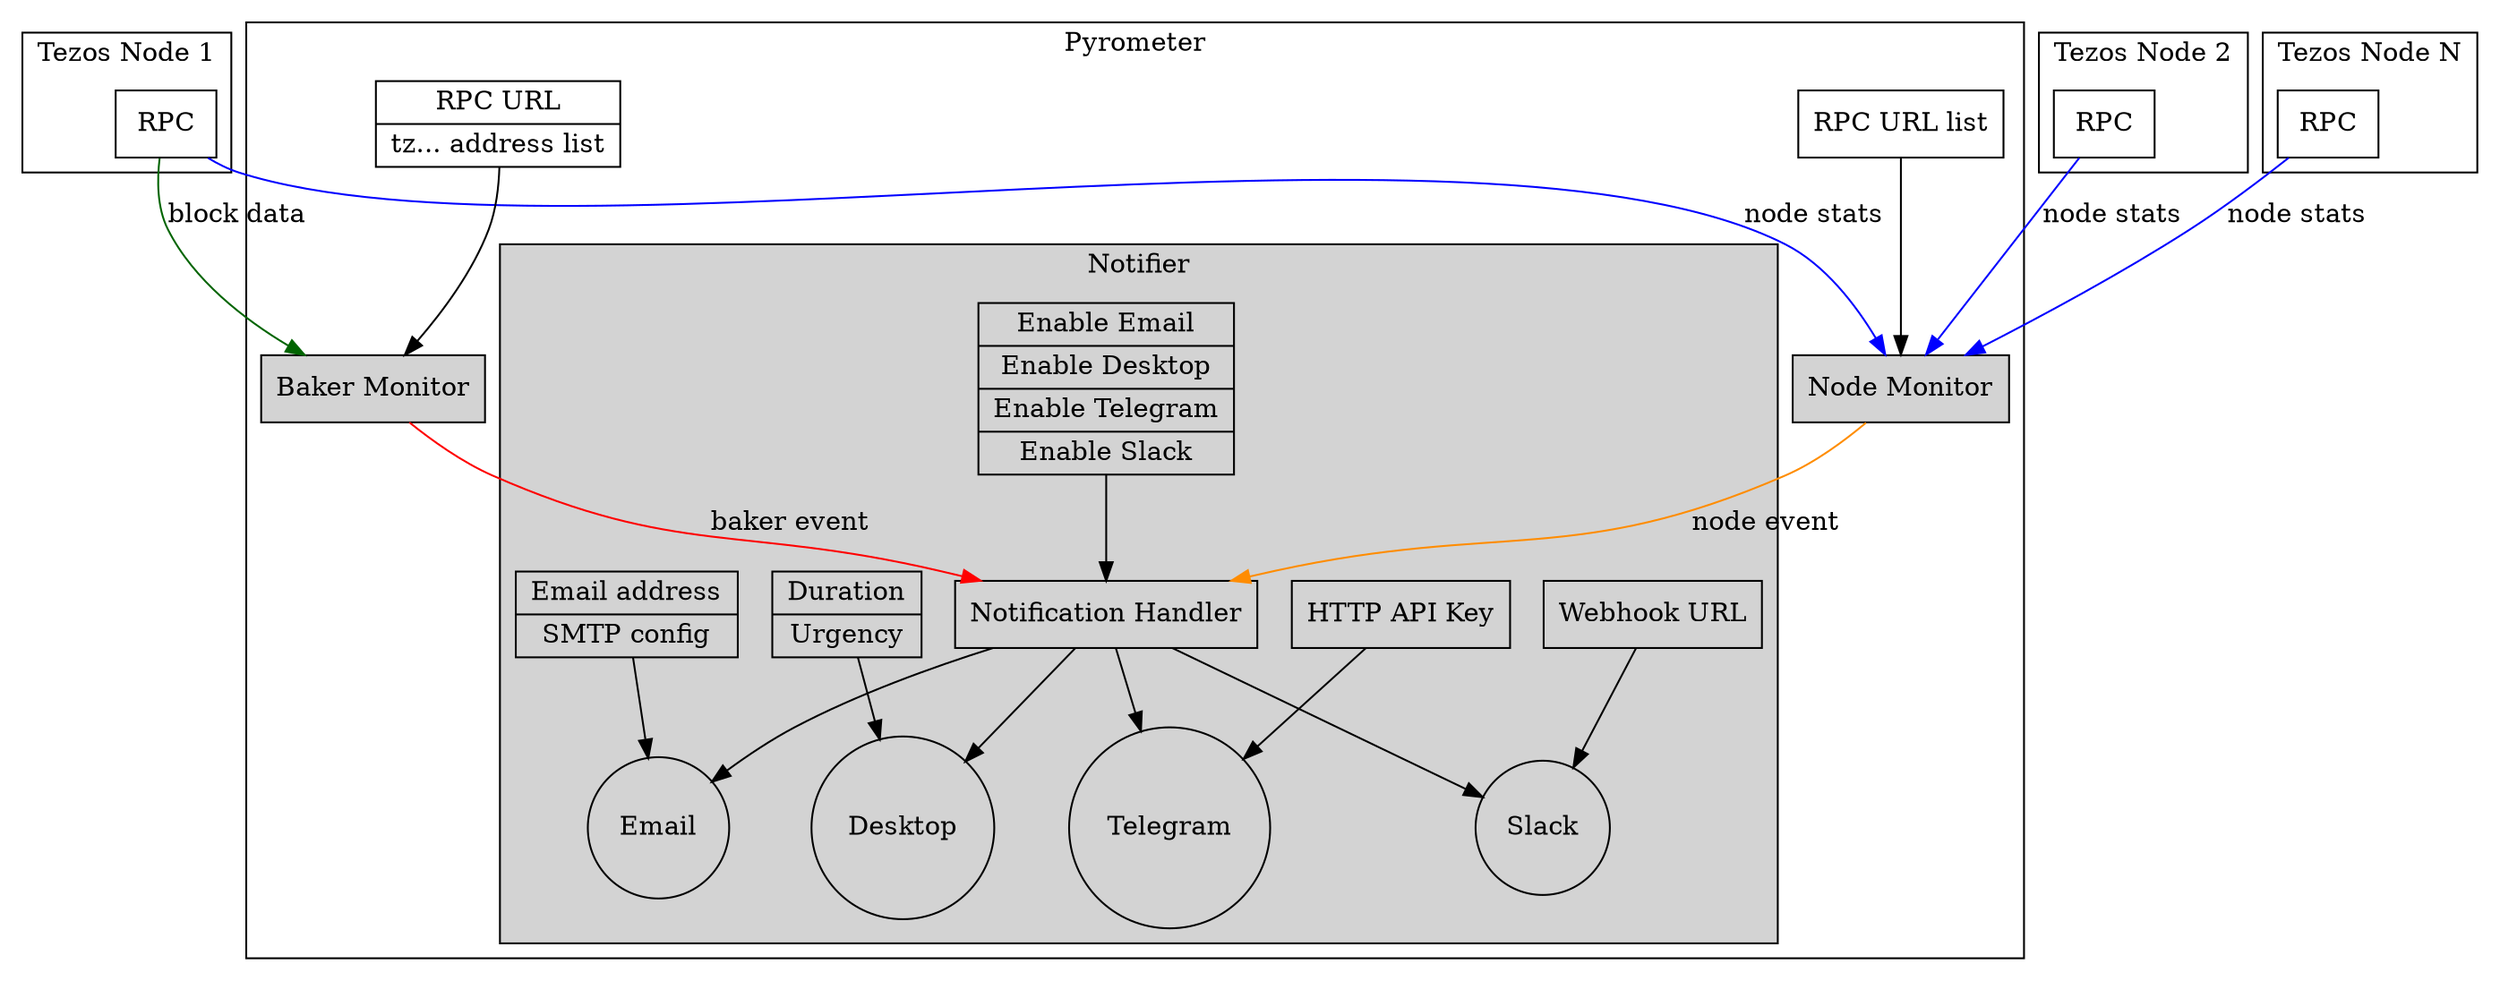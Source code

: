 digraph World {

subgraph cluster_tezos_node1 {
        node[shape=rectangle];
        tezos_node_rpc1[label="RPC"];
        label="Tezos Node 1"
}

subgraph cluster_tezos_node2 {
        node[shape=rectangle];
        tezos_node_rpc2[label="RPC"];
        label="Tezos Node 2"
}

subgraph cluster_tezos_nodeN {
        node[shape=rectangle];
        tezos_node_rpcN[label="RPC"];
        label="Tezos Node N"
}

subgraph cluster_pyrometer {
        node[shape=rectangle];
        node_monitor[label="Node Monitor", style="filled"];
        baker_monitor[label="Baker Monitor", style="filled"]
        node_monitor -> notification_handler [label="node event", color="darkorange"];
        baker_monitor -> notification_handler [label="baker event", color="red"];
        tezos_node_rpc1 -> baker_monitor [label="block data", color="darkgreen"];
        tezos_node_rpc1 -> node_monitor [label="node stats", color="blue"];
        tezos_node_rpc2 -> node_monitor [label="node stats", color="blue"];
        tezos_node_rpcN -> node_monitor [label="node stats", color="blue"];
        label = "Pyrometer";
        subgraph cluster_notifier {
                style=filled
                node[shape=circle];
                notification_handler[shape=rectangle,
                                     label="Notification Handler"]
                channel_email[label="Email"];
                channel_desktop[label="Desktop"];
                channel_telegram[label="Telegram"];
                channel_slack[label="Slack"];

                notification_handler -> channel_email
                notification_handler -> channel_desktop
                notification_handler -> channel_telegram
                notification_handler -> channel_slack
                label="Notifier"

                config_notifier [shape="record", label="{<f0> Enable Email | <f1> Enable Desktop| <f2> Enable Telegram | <f3> Enable Slack}"];
                config_notifier -> notification_handler

                config_email [shape=record, label="{<f0> Email address | <f1> SMTP config}"]
                config_email -> channel_email;

                config_telegram [shape=record, label="{<f0> HTTP API Key}"]
                config_telegram -> channel_telegram;

                config_desktop [shape=record, label="{<f0> Duration | <f1> Urgency}"]
                config_desktop -> channel_desktop;

                config_slack [shape=record, label="{<f0> Webhook URL}"]
                config_slack -> channel_slack;

        }

        config_baker_monitor [shape="record", label="{<f0> RPC URL|<f1> tz... address list}"];
        config_baker_monitor -> baker_monitor;

        config_node_monitor [shape="record", label="<f0> RPC URL list"];
        config_node_monitor -> node_monitor;

}
}
